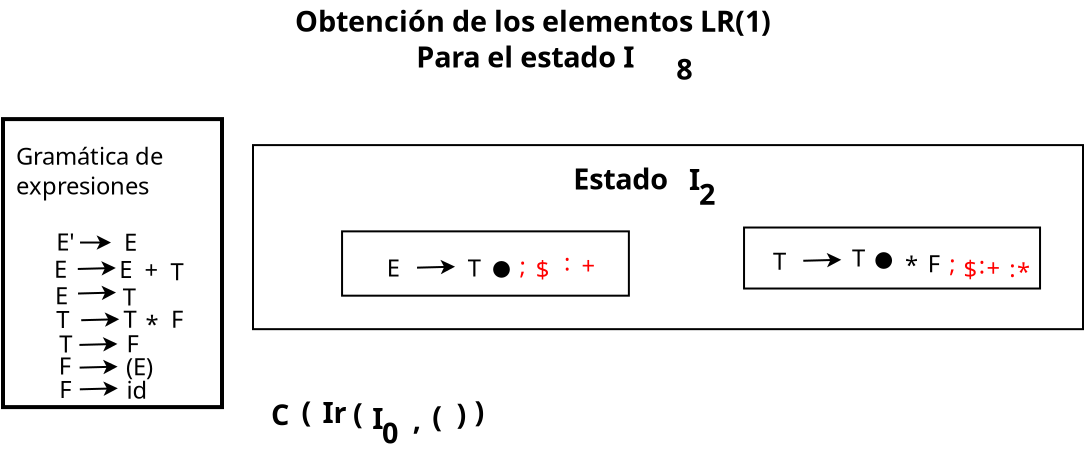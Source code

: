 <?xml version="1.0" encoding="UTF-8"?>
<dia:diagram xmlns:dia="http://www.lysator.liu.se/~alla/dia/">
  <dia:layer name="Fondo" visible="true" connectable="true" active="true">
    <dia:group>
      <dia:attribute name="meta">
        <dia:composite type="dict"/>
      </dia:attribute>
      <dia:attribute name="matrix"/>
      <dia:object type="Standard - Box" version="0" id="O0">
        <dia:attribute name="obj_pos">
          <dia:point val="5.41,11.485"/>
        </dia:attribute>
        <dia:attribute name="obj_bb">
          <dia:rectangle val="5.31,11.385;16.46,25.985"/>
        </dia:attribute>
        <dia:attribute name="elem_corner">
          <dia:point val="5.41,11.485"/>
        </dia:attribute>
        <dia:attribute name="elem_width">
          <dia:real val="10.95"/>
        </dia:attribute>
        <dia:attribute name="elem_height">
          <dia:real val="14.4"/>
        </dia:attribute>
        <dia:attribute name="border_width">
          <dia:real val="0.2"/>
        </dia:attribute>
        <dia:attribute name="show_background">
          <dia:boolean val="true"/>
        </dia:attribute>
      </dia:object>
      <dia:object type="Standard - Text" version="1" id="O1">
        <dia:attribute name="obj_pos">
          <dia:point val="7.96,19.416"/>
        </dia:attribute>
        <dia:attribute name="obj_bb">
          <dia:rectangle val="7.96,18.314;8.71,19.696"/>
        </dia:attribute>
        <dia:attribute name="text">
          <dia:composite type="text">
            <dia:attribute name="string">
              <dia:string>#E#</dia:string>
            </dia:attribute>
            <dia:attribute name="font">
              <dia:font family="sans" style="0" name="Helvetica"/>
            </dia:attribute>
            <dia:attribute name="height">
              <dia:real val="1.484"/>
            </dia:attribute>
            <dia:attribute name="pos">
              <dia:point val="7.96,19.416"/>
            </dia:attribute>
            <dia:attribute name="color">
              <dia:color val="#000000ff"/>
            </dia:attribute>
            <dia:attribute name="alignment">
              <dia:enum val="0"/>
            </dia:attribute>
          </dia:composite>
        </dia:attribute>
        <dia:attribute name="valign">
          <dia:enum val="3"/>
        </dia:attribute>
      </dia:object>
      <dia:object type="Standard - Text" version="1" id="O2">
        <dia:attribute name="obj_pos">
          <dia:point val="11.225,19.428"/>
        </dia:attribute>
        <dia:attribute name="obj_bb">
          <dia:rectangle val="11.225,18.326;11.975,19.709"/>
        </dia:attribute>
        <dia:attribute name="text">
          <dia:composite type="text">
            <dia:attribute name="string">
              <dia:string>#E#</dia:string>
            </dia:attribute>
            <dia:attribute name="font">
              <dia:font family="sans" style="0" name="Helvetica"/>
            </dia:attribute>
            <dia:attribute name="height">
              <dia:real val="1.484"/>
            </dia:attribute>
            <dia:attribute name="pos">
              <dia:point val="11.225,19.428"/>
            </dia:attribute>
            <dia:attribute name="color">
              <dia:color val="#000000ff"/>
            </dia:attribute>
            <dia:attribute name="alignment">
              <dia:enum val="0"/>
            </dia:attribute>
          </dia:composite>
        </dia:attribute>
        <dia:attribute name="valign">
          <dia:enum val="3"/>
        </dia:attribute>
      </dia:object>
      <dia:object type="Standard - Text" version="1" id="O3">
        <dia:attribute name="obj_pos">
          <dia:point val="13.78,19.536"/>
        </dia:attribute>
        <dia:attribute name="obj_bb">
          <dia:rectangle val="13.78,18.433;14.509,19.816"/>
        </dia:attribute>
        <dia:attribute name="text">
          <dia:composite type="text">
            <dia:attribute name="string">
              <dia:string>#T#</dia:string>
            </dia:attribute>
            <dia:attribute name="font">
              <dia:font family="sans" style="0" name="Helvetica"/>
            </dia:attribute>
            <dia:attribute name="height">
              <dia:real val="1.484"/>
            </dia:attribute>
            <dia:attribute name="pos">
              <dia:point val="13.78,19.536"/>
            </dia:attribute>
            <dia:attribute name="color">
              <dia:color val="#000000ff"/>
            </dia:attribute>
            <dia:attribute name="alignment">
              <dia:enum val="0"/>
            </dia:attribute>
          </dia:composite>
        </dia:attribute>
        <dia:attribute name="valign">
          <dia:enum val="3"/>
        </dia:attribute>
      </dia:object>
      <dia:object type="Standard - Text" version="1" id="O4">
        <dia:attribute name="obj_pos">
          <dia:point val="12.49,19.471"/>
        </dia:attribute>
        <dia:attribute name="obj_bb">
          <dia:rectangle val="12.49,18.369;13.485,19.751"/>
        </dia:attribute>
        <dia:attribute name="text">
          <dia:composite type="text">
            <dia:attribute name="string">
              <dia:string>#+#</dia:string>
            </dia:attribute>
            <dia:attribute name="font">
              <dia:font family="sans" style="0" name="Helvetica"/>
            </dia:attribute>
            <dia:attribute name="height">
              <dia:real val="1.484"/>
            </dia:attribute>
            <dia:attribute name="pos">
              <dia:point val="12.49,19.471"/>
            </dia:attribute>
            <dia:attribute name="color">
              <dia:color val="#000000ff"/>
            </dia:attribute>
            <dia:attribute name="alignment">
              <dia:enum val="0"/>
            </dia:attribute>
          </dia:composite>
        </dia:attribute>
        <dia:attribute name="valign">
          <dia:enum val="3"/>
        </dia:attribute>
      </dia:object>
      <dia:object type="Standard - Text" version="1" id="O5">
        <dia:attribute name="obj_pos">
          <dia:point val="11.4,20.806"/>
        </dia:attribute>
        <dia:attribute name="obj_bb">
          <dia:rectangle val="11.4,19.703;12.129,21.086"/>
        </dia:attribute>
        <dia:attribute name="text">
          <dia:composite type="text">
            <dia:attribute name="string">
              <dia:string>#T#</dia:string>
            </dia:attribute>
            <dia:attribute name="font">
              <dia:font family="sans" style="0" name="Helvetica"/>
            </dia:attribute>
            <dia:attribute name="height">
              <dia:real val="1.484"/>
            </dia:attribute>
            <dia:attribute name="pos">
              <dia:point val="11.4,20.806"/>
            </dia:attribute>
            <dia:attribute name="color">
              <dia:color val="#000000ff"/>
            </dia:attribute>
            <dia:attribute name="alignment">
              <dia:enum val="0"/>
            </dia:attribute>
          </dia:composite>
        </dia:attribute>
        <dia:attribute name="valign">
          <dia:enum val="3"/>
        </dia:attribute>
      </dia:object>
      <dia:object type="Standard - Text" version="1" id="O6">
        <dia:attribute name="obj_pos">
          <dia:point val="8.07,21.926"/>
        </dia:attribute>
        <dia:attribute name="obj_bb">
          <dia:rectangle val="8.07,20.823;8.799,22.206"/>
        </dia:attribute>
        <dia:attribute name="text">
          <dia:composite type="text">
            <dia:attribute name="string">
              <dia:string>#T#</dia:string>
            </dia:attribute>
            <dia:attribute name="font">
              <dia:font family="sans" style="0" name="Helvetica"/>
            </dia:attribute>
            <dia:attribute name="height">
              <dia:real val="1.484"/>
            </dia:attribute>
            <dia:attribute name="pos">
              <dia:point val="8.07,21.926"/>
            </dia:attribute>
            <dia:attribute name="color">
              <dia:color val="#000000ff"/>
            </dia:attribute>
            <dia:attribute name="alignment">
              <dia:enum val="0"/>
            </dia:attribute>
          </dia:composite>
        </dia:attribute>
        <dia:attribute name="valign">
          <dia:enum val="3"/>
        </dia:attribute>
      </dia:object>
      <dia:object type="Standard - Text" version="1" id="O7">
        <dia:attribute name="obj_pos">
          <dia:point val="11.43,21.911"/>
        </dia:attribute>
        <dia:attribute name="obj_bb">
          <dia:rectangle val="11.43,20.808;12.159,22.191"/>
        </dia:attribute>
        <dia:attribute name="text">
          <dia:composite type="text">
            <dia:attribute name="string">
              <dia:string>#T#</dia:string>
            </dia:attribute>
            <dia:attribute name="font">
              <dia:font family="sans" style="0" name="Helvetica"/>
            </dia:attribute>
            <dia:attribute name="height">
              <dia:real val="1.484"/>
            </dia:attribute>
            <dia:attribute name="pos">
              <dia:point val="11.43,21.911"/>
            </dia:attribute>
            <dia:attribute name="color">
              <dia:color val="#000000ff"/>
            </dia:attribute>
            <dia:attribute name="alignment">
              <dia:enum val="0"/>
            </dia:attribute>
          </dia:composite>
        </dia:attribute>
        <dia:attribute name="valign">
          <dia:enum val="3"/>
        </dia:attribute>
      </dia:object>
      <dia:object type="Standard - Text" version="1" id="O8">
        <dia:attribute name="obj_pos">
          <dia:point val="13.81,21.916"/>
        </dia:attribute>
        <dia:attribute name="obj_bb">
          <dia:rectangle val="13.81,20.814;14.492,22.196"/>
        </dia:attribute>
        <dia:attribute name="text">
          <dia:composite type="text">
            <dia:attribute name="string">
              <dia:string>#F#</dia:string>
            </dia:attribute>
            <dia:attribute name="font">
              <dia:font family="sans" style="0" name="Helvetica"/>
            </dia:attribute>
            <dia:attribute name="height">
              <dia:real val="1.484"/>
            </dia:attribute>
            <dia:attribute name="pos">
              <dia:point val="13.81,21.916"/>
            </dia:attribute>
            <dia:attribute name="color">
              <dia:color val="#000000ff"/>
            </dia:attribute>
            <dia:attribute name="alignment">
              <dia:enum val="0"/>
            </dia:attribute>
          </dia:composite>
        </dia:attribute>
        <dia:attribute name="valign">
          <dia:enum val="3"/>
        </dia:attribute>
      </dia:object>
      <dia:object type="Standard - Text" version="1" id="O9">
        <dia:attribute name="obj_pos">
          <dia:point val="8.22,23.151"/>
        </dia:attribute>
        <dia:attribute name="obj_bb">
          <dia:rectangle val="8.22,22.049;8.949,23.431"/>
        </dia:attribute>
        <dia:attribute name="text">
          <dia:composite type="text">
            <dia:attribute name="string">
              <dia:string>#T#</dia:string>
            </dia:attribute>
            <dia:attribute name="font">
              <dia:font family="sans" style="0" name="Helvetica"/>
            </dia:attribute>
            <dia:attribute name="height">
              <dia:real val="1.484"/>
            </dia:attribute>
            <dia:attribute name="pos">
              <dia:point val="8.22,23.151"/>
            </dia:attribute>
            <dia:attribute name="color">
              <dia:color val="#000000ff"/>
            </dia:attribute>
            <dia:attribute name="alignment">
              <dia:enum val="0"/>
            </dia:attribute>
          </dia:composite>
        </dia:attribute>
        <dia:attribute name="valign">
          <dia:enum val="3"/>
        </dia:attribute>
      </dia:object>
      <dia:object type="Standard - Text" version="1" id="O10">
        <dia:attribute name="obj_pos">
          <dia:point val="11.58,23.136"/>
        </dia:attribute>
        <dia:attribute name="obj_bb">
          <dia:rectangle val="11.58,22.034;12.262,23.416"/>
        </dia:attribute>
        <dia:attribute name="text">
          <dia:composite type="text">
            <dia:attribute name="string">
              <dia:string>#F#</dia:string>
            </dia:attribute>
            <dia:attribute name="font">
              <dia:font family="sans" style="0" name="Helvetica"/>
            </dia:attribute>
            <dia:attribute name="height">
              <dia:real val="1.484"/>
            </dia:attribute>
            <dia:attribute name="pos">
              <dia:point val="11.58,23.136"/>
            </dia:attribute>
            <dia:attribute name="color">
              <dia:color val="#000000ff"/>
            </dia:attribute>
            <dia:attribute name="alignment">
              <dia:enum val="0"/>
            </dia:attribute>
          </dia:composite>
        </dia:attribute>
        <dia:attribute name="valign">
          <dia:enum val="3"/>
        </dia:attribute>
      </dia:object>
      <dia:object type="Standard - Text" version="1" id="O11">
        <dia:attribute name="obj_pos">
          <dia:point val="12.54,22.171"/>
        </dia:attribute>
        <dia:attribute name="obj_bb">
          <dia:rectangle val="12.54,21.069;13.135,22.451"/>
        </dia:attribute>
        <dia:attribute name="text">
          <dia:composite type="text">
            <dia:attribute name="string">
              <dia:string>#*#</dia:string>
            </dia:attribute>
            <dia:attribute name="font">
              <dia:font family="sans" style="0" name="Helvetica"/>
            </dia:attribute>
            <dia:attribute name="height">
              <dia:real val="1.484"/>
            </dia:attribute>
            <dia:attribute name="pos">
              <dia:point val="12.54,22.171"/>
            </dia:attribute>
            <dia:attribute name="color">
              <dia:color val="#000000ff"/>
            </dia:attribute>
            <dia:attribute name="alignment">
              <dia:enum val="0"/>
            </dia:attribute>
          </dia:composite>
        </dia:attribute>
        <dia:attribute name="valign">
          <dia:enum val="3"/>
        </dia:attribute>
      </dia:object>
      <dia:object type="Standard - Text" version="1" id="O12">
        <dia:attribute name="obj_pos">
          <dia:point val="8.2,24.256"/>
        </dia:attribute>
        <dia:attribute name="obj_bb">
          <dia:rectangle val="8.2,23.154;8.883,24.536"/>
        </dia:attribute>
        <dia:attribute name="text">
          <dia:composite type="text">
            <dia:attribute name="string">
              <dia:string>#F#</dia:string>
            </dia:attribute>
            <dia:attribute name="font">
              <dia:font family="sans" style="0" name="Helvetica"/>
            </dia:attribute>
            <dia:attribute name="height">
              <dia:real val="1.484"/>
            </dia:attribute>
            <dia:attribute name="pos">
              <dia:point val="8.2,24.256"/>
            </dia:attribute>
            <dia:attribute name="color">
              <dia:color val="#000000ff"/>
            </dia:attribute>
            <dia:attribute name="alignment">
              <dia:enum val="0"/>
            </dia:attribute>
          </dia:composite>
        </dia:attribute>
        <dia:attribute name="valign">
          <dia:enum val="3"/>
        </dia:attribute>
      </dia:object>
      <dia:object type="Standard - Text" version="1" id="O13">
        <dia:attribute name="obj_pos">
          <dia:point val="11.56,24.291"/>
        </dia:attribute>
        <dia:attribute name="obj_bb">
          <dia:rectangle val="11.56,23.189;13.235,24.571"/>
        </dia:attribute>
        <dia:attribute name="text">
          <dia:composite type="text">
            <dia:attribute name="string">
              <dia:string>#(E)#</dia:string>
            </dia:attribute>
            <dia:attribute name="font">
              <dia:font family="sans" style="0" name="Helvetica"/>
            </dia:attribute>
            <dia:attribute name="height">
              <dia:real val="1.484"/>
            </dia:attribute>
            <dia:attribute name="pos">
              <dia:point val="11.56,24.291"/>
            </dia:attribute>
            <dia:attribute name="color">
              <dia:color val="#000000ff"/>
            </dia:attribute>
            <dia:attribute name="alignment">
              <dia:enum val="0"/>
            </dia:attribute>
          </dia:composite>
        </dia:attribute>
        <dia:attribute name="valign">
          <dia:enum val="3"/>
        </dia:attribute>
      </dia:object>
      <dia:object type="Standard - Text" version="1" id="O14">
        <dia:attribute name="obj_pos">
          <dia:point val="8.22,25.426"/>
        </dia:attribute>
        <dia:attribute name="obj_bb">
          <dia:rectangle val="8.22,24.323;8.902,25.706"/>
        </dia:attribute>
        <dia:attribute name="text">
          <dia:composite type="text">
            <dia:attribute name="string">
              <dia:string>#F#</dia:string>
            </dia:attribute>
            <dia:attribute name="font">
              <dia:font family="sans" style="0" name="Helvetica"/>
            </dia:attribute>
            <dia:attribute name="height">
              <dia:real val="1.484"/>
            </dia:attribute>
            <dia:attribute name="pos">
              <dia:point val="8.22,25.426"/>
            </dia:attribute>
            <dia:attribute name="color">
              <dia:color val="#000000ff"/>
            </dia:attribute>
            <dia:attribute name="alignment">
              <dia:enum val="0"/>
            </dia:attribute>
          </dia:composite>
        </dia:attribute>
        <dia:attribute name="valign">
          <dia:enum val="3"/>
        </dia:attribute>
      </dia:object>
      <dia:object type="Standard - Text" version="1" id="O15">
        <dia:attribute name="obj_pos">
          <dia:point val="11.58,25.461"/>
        </dia:attribute>
        <dia:attribute name="obj_bb">
          <dia:rectangle val="11.58,24.358;12.665,25.741"/>
        </dia:attribute>
        <dia:attribute name="text">
          <dia:composite type="text">
            <dia:attribute name="string">
              <dia:string>#id#</dia:string>
            </dia:attribute>
            <dia:attribute name="font">
              <dia:font family="sans" style="0" name="Helvetica"/>
            </dia:attribute>
            <dia:attribute name="height">
              <dia:real val="1.484"/>
            </dia:attribute>
            <dia:attribute name="pos">
              <dia:point val="11.58,25.461"/>
            </dia:attribute>
            <dia:attribute name="color">
              <dia:color val="#000000ff"/>
            </dia:attribute>
            <dia:attribute name="alignment">
              <dia:enum val="0"/>
            </dia:attribute>
          </dia:composite>
        </dia:attribute>
        <dia:attribute name="valign">
          <dia:enum val="3"/>
        </dia:attribute>
      </dia:object>
      <dia:object type="Standard - Line" version="0" id="O16">
        <dia:attribute name="obj_pos">
          <dia:point val="9.15,18.979"/>
        </dia:attribute>
        <dia:attribute name="obj_bb">
          <dia:rectangle val="9.099,18.586;11.101,19.309"/>
        </dia:attribute>
        <dia:attribute name="conn_endpoints">
          <dia:point val="9.15,18.979"/>
          <dia:point val="11.05,18.928"/>
        </dia:attribute>
        <dia:attribute name="numcp">
          <dia:int val="1"/>
        </dia:attribute>
        <dia:attribute name="end_arrow">
          <dia:enum val="22"/>
        </dia:attribute>
        <dia:attribute name="end_arrow_length">
          <dia:real val="0.5"/>
        </dia:attribute>
        <dia:attribute name="end_arrow_width">
          <dia:real val="0.5"/>
        </dia:attribute>
      </dia:object>
      <dia:object type="Standard - Line" version="0" id="O17">
        <dia:attribute name="obj_pos">
          <dia:point val="9.321,21.541"/>
        </dia:attribute>
        <dia:attribute name="obj_bb">
          <dia:rectangle val="9.27,21.148;11.273,21.872"/>
        </dia:attribute>
        <dia:attribute name="conn_endpoints">
          <dia:point val="9.321,21.541"/>
          <dia:point val="11.221,21.491"/>
        </dia:attribute>
        <dia:attribute name="numcp">
          <dia:int val="1"/>
        </dia:attribute>
        <dia:attribute name="end_arrow">
          <dia:enum val="22"/>
        </dia:attribute>
        <dia:attribute name="end_arrow_length">
          <dia:real val="0.5"/>
        </dia:attribute>
        <dia:attribute name="end_arrow_width">
          <dia:real val="0.5"/>
        </dia:attribute>
      </dia:object>
      <dia:object type="Standard - Line" version="0" id="O18">
        <dia:attribute name="obj_pos">
          <dia:point val="9.231,22.776"/>
        </dia:attribute>
        <dia:attribute name="obj_bb">
          <dia:rectangle val="9.18,22.384;11.183,23.107"/>
        </dia:attribute>
        <dia:attribute name="conn_endpoints">
          <dia:point val="9.231,22.776"/>
          <dia:point val="11.131,22.726"/>
        </dia:attribute>
        <dia:attribute name="numcp">
          <dia:int val="1"/>
        </dia:attribute>
        <dia:attribute name="end_arrow">
          <dia:enum val="22"/>
        </dia:attribute>
        <dia:attribute name="end_arrow_length">
          <dia:real val="0.5"/>
        </dia:attribute>
        <dia:attribute name="end_arrow_width">
          <dia:real val="0.5"/>
        </dia:attribute>
      </dia:object>
      <dia:object type="Standard - Line" version="0" id="O19">
        <dia:attribute name="obj_pos">
          <dia:point val="9.241,23.911"/>
        </dia:attribute>
        <dia:attribute name="obj_bb">
          <dia:rectangle val="9.19,23.518;11.193,24.242"/>
        </dia:attribute>
        <dia:attribute name="conn_endpoints">
          <dia:point val="9.241,23.911"/>
          <dia:point val="11.141,23.861"/>
        </dia:attribute>
        <dia:attribute name="numcp">
          <dia:int val="1"/>
        </dia:attribute>
        <dia:attribute name="end_arrow">
          <dia:enum val="22"/>
        </dia:attribute>
        <dia:attribute name="end_arrow_length">
          <dia:real val="0.5"/>
        </dia:attribute>
        <dia:attribute name="end_arrow_width">
          <dia:real val="0.5"/>
        </dia:attribute>
      </dia:object>
      <dia:object type="Standard - Line" version="0" id="O20">
        <dia:attribute name="obj_pos">
          <dia:point val="9.251,24.996"/>
        </dia:attribute>
        <dia:attribute name="obj_bb">
          <dia:rectangle val="9.2,24.604;11.203,25.327"/>
        </dia:attribute>
        <dia:attribute name="conn_endpoints">
          <dia:point val="9.251,24.996"/>
          <dia:point val="11.151,24.946"/>
        </dia:attribute>
        <dia:attribute name="numcp">
          <dia:int val="1"/>
        </dia:attribute>
        <dia:attribute name="end_arrow">
          <dia:enum val="22"/>
        </dia:attribute>
        <dia:attribute name="end_arrow_length">
          <dia:real val="0.5"/>
        </dia:attribute>
        <dia:attribute name="end_arrow_width">
          <dia:real val="0.5"/>
        </dia:attribute>
      </dia:object>
      <dia:object type="Standard - Text" version="1" id="O21">
        <dia:attribute name="obj_pos">
          <dia:point val="8.07,18.051"/>
        </dia:attribute>
        <dia:attribute name="obj_bb">
          <dia:rectangle val="8.07,16.948;9.148,18.331"/>
        </dia:attribute>
        <dia:attribute name="text">
          <dia:composite type="text">
            <dia:attribute name="string">
              <dia:string>#E'#</dia:string>
            </dia:attribute>
            <dia:attribute name="font">
              <dia:font family="sans" style="0" name="Helvetica"/>
            </dia:attribute>
            <dia:attribute name="height">
              <dia:real val="1.484"/>
            </dia:attribute>
            <dia:attribute name="pos">
              <dia:point val="8.07,18.051"/>
            </dia:attribute>
            <dia:attribute name="color">
              <dia:color val="#000000ff"/>
            </dia:attribute>
            <dia:attribute name="alignment">
              <dia:enum val="0"/>
            </dia:attribute>
          </dia:composite>
        </dia:attribute>
        <dia:attribute name="valign">
          <dia:enum val="3"/>
        </dia:attribute>
      </dia:object>
      <dia:object type="Standard - Line" version="0" id="O22">
        <dia:attribute name="obj_pos">
          <dia:point val="9.261,17.656"/>
        </dia:attribute>
        <dia:attribute name="obj_bb">
          <dia:rectangle val="9.211,17.295;10.86,18.019"/>
        </dia:attribute>
        <dia:attribute name="conn_endpoints">
          <dia:point val="9.261,17.656"/>
          <dia:point val="10.81,17.657"/>
        </dia:attribute>
        <dia:attribute name="numcp">
          <dia:int val="1"/>
        </dia:attribute>
        <dia:attribute name="end_arrow">
          <dia:enum val="22"/>
        </dia:attribute>
        <dia:attribute name="end_arrow_length">
          <dia:real val="0.5"/>
        </dia:attribute>
        <dia:attribute name="end_arrow_width">
          <dia:real val="0.5"/>
        </dia:attribute>
      </dia:object>
      <dia:object type="Standard - Text" version="1" id="O23">
        <dia:attribute name="obj_pos">
          <dia:point val="11.46,18.066"/>
        </dia:attribute>
        <dia:attribute name="obj_bb">
          <dia:rectangle val="11.46,16.963;12.21,18.346"/>
        </dia:attribute>
        <dia:attribute name="text">
          <dia:composite type="text">
            <dia:attribute name="string">
              <dia:string>#E#</dia:string>
            </dia:attribute>
            <dia:attribute name="font">
              <dia:font family="sans" style="0" name="Helvetica"/>
            </dia:attribute>
            <dia:attribute name="height">
              <dia:real val="1.484"/>
            </dia:attribute>
            <dia:attribute name="pos">
              <dia:point val="11.46,18.066"/>
            </dia:attribute>
            <dia:attribute name="color">
              <dia:color val="#000000ff"/>
            </dia:attribute>
            <dia:attribute name="alignment">
              <dia:enum val="0"/>
            </dia:attribute>
          </dia:composite>
        </dia:attribute>
        <dia:attribute name="valign">
          <dia:enum val="3"/>
        </dia:attribute>
      </dia:object>
      <dia:object type="Standard - Text" version="1" id="O24">
        <dia:attribute name="obj_pos">
          <dia:point val="6.06,13.766"/>
        </dia:attribute>
        <dia:attribute name="obj_bb">
          <dia:rectangle val="6.06,12.664;14.117,15.53"/>
        </dia:attribute>
        <dia:attribute name="text">
          <dia:composite type="text">
            <dia:attribute name="string">
              <dia:string>#Gramática de
expresiones#</dia:string>
            </dia:attribute>
            <dia:attribute name="font">
              <dia:font family="sans" style="0" name="Helvetica"/>
            </dia:attribute>
            <dia:attribute name="height">
              <dia:real val="1.484"/>
            </dia:attribute>
            <dia:attribute name="pos">
              <dia:point val="6.06,13.766"/>
            </dia:attribute>
            <dia:attribute name="color">
              <dia:color val="#000000ff"/>
            </dia:attribute>
            <dia:attribute name="alignment">
              <dia:enum val="0"/>
            </dia:attribute>
          </dia:composite>
        </dia:attribute>
        <dia:attribute name="valign">
          <dia:enum val="3"/>
        </dia:attribute>
      </dia:object>
      <dia:object type="Standard - Text" version="1" id="O25">
        <dia:attribute name="obj_pos">
          <dia:point val="8.01,20.741"/>
        </dia:attribute>
        <dia:attribute name="obj_bb">
          <dia:rectangle val="8.01,19.639;8.76,21.021"/>
        </dia:attribute>
        <dia:attribute name="text">
          <dia:composite type="text">
            <dia:attribute name="string">
              <dia:string>#E#</dia:string>
            </dia:attribute>
            <dia:attribute name="font">
              <dia:font family="sans" style="0" name="Helvetica"/>
            </dia:attribute>
            <dia:attribute name="height">
              <dia:real val="1.484"/>
            </dia:attribute>
            <dia:attribute name="pos">
              <dia:point val="8.01,20.741"/>
            </dia:attribute>
            <dia:attribute name="color">
              <dia:color val="#000000ff"/>
            </dia:attribute>
            <dia:attribute name="alignment">
              <dia:enum val="0"/>
            </dia:attribute>
          </dia:composite>
        </dia:attribute>
        <dia:attribute name="valign">
          <dia:enum val="3"/>
        </dia:attribute>
      </dia:object>
      <dia:object type="Standard - Line" version="0" id="O26">
        <dia:attribute name="obj_pos">
          <dia:point val="9.161,20.206"/>
        </dia:attribute>
        <dia:attribute name="obj_bb">
          <dia:rectangle val="9.11,19.814;11.113,20.537"/>
        </dia:attribute>
        <dia:attribute name="conn_endpoints">
          <dia:point val="9.161,20.206"/>
          <dia:point val="11.061,20.156"/>
        </dia:attribute>
        <dia:attribute name="numcp">
          <dia:int val="1"/>
        </dia:attribute>
        <dia:attribute name="end_arrow">
          <dia:enum val="22"/>
        </dia:attribute>
        <dia:attribute name="end_arrow_length">
          <dia:real val="0.5"/>
        </dia:attribute>
        <dia:attribute name="end_arrow_width">
          <dia:real val="0.5"/>
        </dia:attribute>
      </dia:object>
    </dia:group>
    <dia:group>
      <dia:attribute name="meta">
        <dia:composite type="dict"/>
      </dia:attribute>
      <dia:attribute name="matrix"/>
      <dia:object type="Flowchart - Box" version="0" id="O27">
        <dia:attribute name="obj_pos">
          <dia:point val="17.91,12.785"/>
        </dia:attribute>
        <dia:attribute name="obj_bb">
          <dia:rectangle val="17.86,12.735;59.46,22.038"/>
        </dia:attribute>
        <dia:attribute name="elem_corner">
          <dia:point val="17.91,12.785"/>
        </dia:attribute>
        <dia:attribute name="elem_width">
          <dia:real val="41.5"/>
        </dia:attribute>
        <dia:attribute name="elem_height">
          <dia:real val="9.203"/>
        </dia:attribute>
        <dia:attribute name="show_background">
          <dia:boolean val="true"/>
        </dia:attribute>
        <dia:attribute name="padding">
          <dia:real val="0.5"/>
        </dia:attribute>
        <dia:attribute name="text">
          <dia:composite type="text">
            <dia:attribute name="string">
              <dia:string>##</dia:string>
            </dia:attribute>
            <dia:attribute name="font">
              <dia:font family="sans" style="0" name="Helvetica"/>
            </dia:attribute>
            <dia:attribute name="height">
              <dia:real val="0.8"/>
            </dia:attribute>
            <dia:attribute name="pos">
              <dia:point val="38.66,17.58"/>
            </dia:attribute>
            <dia:attribute name="color">
              <dia:color val="#000000ff"/>
            </dia:attribute>
            <dia:attribute name="alignment">
              <dia:enum val="1"/>
            </dia:attribute>
          </dia:composite>
        </dia:attribute>
      </dia:object>
      <dia:object type="Standard - Text" version="1" id="O28">
        <dia:attribute name="obj_pos">
          <dia:point val="39.706,15.03"/>
        </dia:attribute>
        <dia:attribute name="obj_bb">
          <dia:rectangle val="39.706,13.695;40.24,15.37"/>
        </dia:attribute>
        <dia:attribute name="text">
          <dia:composite type="text">
            <dia:attribute name="string">
              <dia:string>#I#</dia:string>
            </dia:attribute>
            <dia:attribute name="font">
              <dia:font family="sans" style="80" name="Helvetica-Bold"/>
            </dia:attribute>
            <dia:attribute name="height">
              <dia:real val="1.798"/>
            </dia:attribute>
            <dia:attribute name="pos">
              <dia:point val="39.706,15.03"/>
            </dia:attribute>
            <dia:attribute name="color">
              <dia:color val="#000000ff"/>
            </dia:attribute>
            <dia:attribute name="alignment">
              <dia:enum val="0"/>
            </dia:attribute>
          </dia:composite>
        </dia:attribute>
        <dia:attribute name="valign">
          <dia:enum val="3"/>
        </dia:attribute>
      </dia:object>
      <dia:object type="Standard - Text" version="1" id="O29">
        <dia:attribute name="obj_pos">
          <dia:point val="40.215,15.765"/>
        </dia:attribute>
        <dia:attribute name="obj_bb">
          <dia:rectangle val="40.215,14.43;41.215,16.105"/>
        </dia:attribute>
        <dia:attribute name="text">
          <dia:composite type="text">
            <dia:attribute name="string">
              <dia:string>#2#</dia:string>
            </dia:attribute>
            <dia:attribute name="font">
              <dia:font family="sans" style="80" name="Helvetica-Bold"/>
            </dia:attribute>
            <dia:attribute name="height">
              <dia:real val="1.798"/>
            </dia:attribute>
            <dia:attribute name="pos">
              <dia:point val="40.215,15.765"/>
            </dia:attribute>
            <dia:attribute name="color">
              <dia:color val="#000000ff"/>
            </dia:attribute>
            <dia:attribute name="alignment">
              <dia:enum val="0"/>
            </dia:attribute>
          </dia:composite>
        </dia:attribute>
        <dia:attribute name="valign">
          <dia:enum val="3"/>
        </dia:attribute>
      </dia:object>
      <dia:object type="Standard - Text" version="1" id="O30">
        <dia:attribute name="obj_pos">
          <dia:point val="33.925,15.001"/>
        </dia:attribute>
        <dia:attribute name="obj_bb">
          <dia:rectangle val="33.925,13.665;39.441,15.34"/>
        </dia:attribute>
        <dia:attribute name="text">
          <dia:composite type="text">
            <dia:attribute name="string">
              <dia:string>#Estado#</dia:string>
            </dia:attribute>
            <dia:attribute name="font">
              <dia:font family="sans" style="80" name="Helvetica-Bold"/>
            </dia:attribute>
            <dia:attribute name="height">
              <dia:real val="1.798"/>
            </dia:attribute>
            <dia:attribute name="pos">
              <dia:point val="33.925,15.001"/>
            </dia:attribute>
            <dia:attribute name="color">
              <dia:color val="#000000ff"/>
            </dia:attribute>
            <dia:attribute name="alignment">
              <dia:enum val="0"/>
            </dia:attribute>
          </dia:composite>
        </dia:attribute>
        <dia:attribute name="valign">
          <dia:enum val="3"/>
        </dia:attribute>
      </dia:object>
      <dia:group>
        <dia:attribute name="meta">
          <dia:composite type="dict"/>
        </dia:attribute>
        <dia:attribute name="matrix"/>
        <dia:object type="Flowchart - Box" version="0" id="O31">
          <dia:attribute name="obj_pos">
            <dia:point val="22.363,17.098"/>
          </dia:attribute>
          <dia:attribute name="obj_bb">
            <dia:rectangle val="22.313,17.048;36.754,20.364"/>
          </dia:attribute>
          <dia:attribute name="elem_corner">
            <dia:point val="22.363,17.098"/>
          </dia:attribute>
          <dia:attribute name="elem_width">
            <dia:real val="14.341"/>
          </dia:attribute>
          <dia:attribute name="elem_height">
            <dia:real val="3.216"/>
          </dia:attribute>
          <dia:attribute name="show_background">
            <dia:boolean val="true"/>
          </dia:attribute>
          <dia:attribute name="padding">
            <dia:real val="0.5"/>
          </dia:attribute>
          <dia:attribute name="text">
            <dia:composite type="text">
              <dia:attribute name="string">
                <dia:string>##</dia:string>
              </dia:attribute>
              <dia:attribute name="font">
                <dia:font family="sans" style="0" name="Helvetica"/>
              </dia:attribute>
              <dia:attribute name="height">
                <dia:real val="0.8"/>
              </dia:attribute>
              <dia:attribute name="pos">
                <dia:point val="29.534,18.9"/>
              </dia:attribute>
              <dia:attribute name="color">
                <dia:color val="#000000ff"/>
              </dia:attribute>
              <dia:attribute name="alignment">
                <dia:enum val="1"/>
              </dia:attribute>
            </dia:composite>
          </dia:attribute>
        </dia:object>
        <dia:object type="Standard - Line" version="0" id="O32">
          <dia:attribute name="obj_pos">
            <dia:point val="26.112,18.913"/>
          </dia:attribute>
          <dia:attribute name="obj_bb">
            <dia:rectangle val="26.061,18.52;28.064,19.243"/>
          </dia:attribute>
          <dia:attribute name="conn_endpoints">
            <dia:point val="26.112,18.913"/>
            <dia:point val="28.012,18.863"/>
          </dia:attribute>
          <dia:attribute name="numcp">
            <dia:int val="1"/>
          </dia:attribute>
          <dia:attribute name="end_arrow">
            <dia:enum val="22"/>
          </dia:attribute>
          <dia:attribute name="end_arrow_length">
            <dia:real val="0.5"/>
          </dia:attribute>
          <dia:attribute name="end_arrow_width">
            <dia:real val="0.5"/>
          </dia:attribute>
        </dia:object>
        <dia:object type="Standard - Text" version="1" id="O33">
          <dia:attribute name="obj_pos">
            <dia:point val="24.594,19.356"/>
          </dia:attribute>
          <dia:attribute name="obj_bb">
            <dia:rectangle val="24.594,18.253;25.344,19.636"/>
          </dia:attribute>
          <dia:attribute name="text">
            <dia:composite type="text">
              <dia:attribute name="string">
                <dia:string>#E#</dia:string>
              </dia:attribute>
              <dia:attribute name="font">
                <dia:font family="sans" style="0" name="Helvetica"/>
              </dia:attribute>
              <dia:attribute name="height">
                <dia:real val="1.484"/>
              </dia:attribute>
              <dia:attribute name="pos">
                <dia:point val="24.594,19.356"/>
              </dia:attribute>
              <dia:attribute name="color">
                <dia:color val="#000000ff"/>
              </dia:attribute>
              <dia:attribute name="alignment">
                <dia:enum val="0"/>
              </dia:attribute>
            </dia:composite>
          </dia:attribute>
          <dia:attribute name="valign">
            <dia:enum val="3"/>
          </dia:attribute>
        </dia:object>
        <dia:object type="Standard - Text" version="1" id="O34">
          <dia:attribute name="obj_pos">
            <dia:point val="28.651,19.35"/>
          </dia:attribute>
          <dia:attribute name="obj_bb">
            <dia:rectangle val="28.651,18.248;29.38,19.63"/>
          </dia:attribute>
          <dia:attribute name="text">
            <dia:composite type="text">
              <dia:attribute name="string">
                <dia:string>#T#</dia:string>
              </dia:attribute>
              <dia:attribute name="font">
                <dia:font family="sans" style="0" name="Helvetica"/>
              </dia:attribute>
              <dia:attribute name="height">
                <dia:real val="1.484"/>
              </dia:attribute>
              <dia:attribute name="pos">
                <dia:point val="28.651,19.35"/>
              </dia:attribute>
              <dia:attribute name="color">
                <dia:color val="#000000ff"/>
              </dia:attribute>
              <dia:attribute name="alignment">
                <dia:enum val="0"/>
              </dia:attribute>
            </dia:composite>
          </dia:attribute>
          <dia:attribute name="valign">
            <dia:enum val="3"/>
          </dia:attribute>
        </dia:object>
        <dia:object type="Geometric - Perfect Circle" version="1" id="O35">
          <dia:attribute name="obj_pos">
            <dia:point val="29.968,18.633"/>
          </dia:attribute>
          <dia:attribute name="obj_bb">
            <dia:rectangle val="29.868,18.533;30.801,19.467"/>
          </dia:attribute>
          <dia:attribute name="meta">
            <dia:composite type="dict"/>
          </dia:attribute>
          <dia:attribute name="elem_corner">
            <dia:point val="29.968,18.633"/>
          </dia:attribute>
          <dia:attribute name="elem_width">
            <dia:real val="0.733"/>
          </dia:attribute>
          <dia:attribute name="elem_height">
            <dia:real val="0.733"/>
          </dia:attribute>
          <dia:attribute name="line_width">
            <dia:real val="0.1"/>
          </dia:attribute>
          <dia:attribute name="line_colour">
            <dia:color val="#000000ff"/>
          </dia:attribute>
          <dia:attribute name="fill_colour">
            <dia:color val="#000000ff"/>
          </dia:attribute>
          <dia:attribute name="show_background">
            <dia:boolean val="true"/>
          </dia:attribute>
          <dia:attribute name="line_style">
            <dia:enum val="0"/>
            <dia:real val="1"/>
          </dia:attribute>
          <dia:attribute name="flip_horizontal">
            <dia:boolean val="false"/>
          </dia:attribute>
          <dia:attribute name="flip_vertical">
            <dia:boolean val="false"/>
          </dia:attribute>
          <dia:attribute name="subscale">
            <dia:real val="1"/>
          </dia:attribute>
        </dia:object>
        <dia:object type="Standard - Text" version="1" id="O36">
          <dia:attribute name="obj_pos">
            <dia:point val="32.053,19.426"/>
          </dia:attribute>
          <dia:attribute name="obj_bb">
            <dia:rectangle val="32.053,18.323;32.808,19.706"/>
          </dia:attribute>
          <dia:attribute name="text">
            <dia:composite type="text">
              <dia:attribute name="string">
                <dia:string>#$#</dia:string>
              </dia:attribute>
              <dia:attribute name="font">
                <dia:font family="sans" style="0" name="Helvetica"/>
              </dia:attribute>
              <dia:attribute name="height">
                <dia:real val="1.484"/>
              </dia:attribute>
              <dia:attribute name="pos">
                <dia:point val="32.053,19.426"/>
              </dia:attribute>
              <dia:attribute name="color">
                <dia:color val="#ff0000ff"/>
              </dia:attribute>
              <dia:attribute name="alignment">
                <dia:enum val="0"/>
              </dia:attribute>
            </dia:composite>
          </dia:attribute>
          <dia:attribute name="valign">
            <dia:enum val="3"/>
          </dia:attribute>
        </dia:object>
        <dia:object type="Standard - Text" version="1" id="O37">
          <dia:attribute name="obj_pos">
            <dia:point val="31.239,19.255"/>
          </dia:attribute>
          <dia:attribute name="obj_bb">
            <dia:rectangle val="31.239,18.153;31.639,19.535"/>
          </dia:attribute>
          <dia:attribute name="text">
            <dia:composite type="text">
              <dia:attribute name="string">
                <dia:string>#;#</dia:string>
              </dia:attribute>
              <dia:attribute name="font">
                <dia:font family="sans" style="0" name="Helvetica"/>
              </dia:attribute>
              <dia:attribute name="height">
                <dia:real val="1.484"/>
              </dia:attribute>
              <dia:attribute name="pos">
                <dia:point val="31.239,19.255"/>
              </dia:attribute>
              <dia:attribute name="color">
                <dia:color val="#ff0000ff"/>
              </dia:attribute>
              <dia:attribute name="alignment">
                <dia:enum val="0"/>
              </dia:attribute>
            </dia:composite>
          </dia:attribute>
          <dia:attribute name="valign">
            <dia:enum val="3"/>
          </dia:attribute>
        </dia:object>
        <dia:object type="Standard - Text" version="1" id="O38">
          <dia:attribute name="obj_pos">
            <dia:point val="34.329,19.255"/>
          </dia:attribute>
          <dia:attribute name="obj_bb">
            <dia:rectangle val="34.329,18.153;35.324,19.535"/>
          </dia:attribute>
          <dia:attribute name="text">
            <dia:composite type="text">
              <dia:attribute name="string">
                <dia:string>#+#</dia:string>
              </dia:attribute>
              <dia:attribute name="font">
                <dia:font family="sans" style="0" name="Helvetica"/>
              </dia:attribute>
              <dia:attribute name="height">
                <dia:real val="1.484"/>
              </dia:attribute>
              <dia:attribute name="pos">
                <dia:point val="34.329,19.255"/>
              </dia:attribute>
              <dia:attribute name="color">
                <dia:color val="#ff0000ff"/>
              </dia:attribute>
              <dia:attribute name="alignment">
                <dia:enum val="0"/>
              </dia:attribute>
            </dia:composite>
          </dia:attribute>
          <dia:attribute name="valign">
            <dia:enum val="3"/>
          </dia:attribute>
        </dia:object>
        <dia:object type="Standard - Text" version="1" id="O39">
          <dia:attribute name="obj_pos">
            <dia:point val="33.462,19.073"/>
          </dia:attribute>
          <dia:attribute name="obj_bb">
            <dia:rectangle val="33.462,17.97;33.862,19.353"/>
          </dia:attribute>
          <dia:attribute name="text">
            <dia:composite type="text">
              <dia:attribute name="string">
                <dia:string>#:#</dia:string>
              </dia:attribute>
              <dia:attribute name="font">
                <dia:font family="sans" style="0" name="Helvetica"/>
              </dia:attribute>
              <dia:attribute name="height">
                <dia:real val="1.484"/>
              </dia:attribute>
              <dia:attribute name="pos">
                <dia:point val="33.462,19.073"/>
              </dia:attribute>
              <dia:attribute name="color">
                <dia:color val="#ff0000ff"/>
              </dia:attribute>
              <dia:attribute name="alignment">
                <dia:enum val="0"/>
              </dia:attribute>
            </dia:composite>
          </dia:attribute>
          <dia:attribute name="valign">
            <dia:enum val="3"/>
          </dia:attribute>
        </dia:object>
        <dia:object type="Intermediate State" version="1" id="O40">
          <dia:attribute name="obj_pos">
            <dia:point val="20.682,17.513"/>
          </dia:attribute>
          <dia:attribute name="obj_bb">
            <dia:rectangle val="20.582,17.413;22.715,19.546"/>
          </dia:attribute>
          <dia:attribute name="meta">
            <dia:composite type="dict"/>
          </dia:attribute>
          <dia:attribute name="elem_corner">
            <dia:point val="20.682,17.513"/>
          </dia:attribute>
          <dia:attribute name="elem_width">
            <dia:real val="1.933"/>
          </dia:attribute>
          <dia:attribute name="elem_height">
            <dia:real val="1.933"/>
          </dia:attribute>
          <dia:attribute name="line_width">
            <dia:real val="0.1"/>
          </dia:attribute>
          <dia:attribute name="line_colour">
            <dia:color val="#000000ff"/>
          </dia:attribute>
          <dia:attribute name="fill_colour">
            <dia:color val="#ffffffff"/>
          </dia:attribute>
          <dia:attribute name="show_background">
            <dia:boolean val="true"/>
          </dia:attribute>
          <dia:attribute name="line_style">
            <dia:enum val="0"/>
            <dia:real val="1"/>
          </dia:attribute>
          <dia:attribute name="padding">
            <dia:real val="0.1"/>
          </dia:attribute>
          <dia:attribute name="text">
            <dia:composite type="text">
              <dia:attribute name="string">
                <dia:string>#1#</dia:string>
              </dia:attribute>
              <dia:attribute name="font">
                <dia:font family="sans" style="0" name="Helvetica"/>
              </dia:attribute>
              <dia:attribute name="height">
                <dia:real val="0.8"/>
              </dia:attribute>
              <dia:attribute name="pos">
                <dia:point val="21.648,18.673"/>
              </dia:attribute>
              <dia:attribute name="color">
                <dia:color val="#000000ff"/>
              </dia:attribute>
              <dia:attribute name="alignment">
                <dia:enum val="1"/>
              </dia:attribute>
            </dia:composite>
          </dia:attribute>
          <dia:attribute name="text_fitting">
            <dia:enum val="1"/>
          </dia:attribute>
          <dia:attribute name="flip_horizontal">
            <dia:boolean val="false"/>
          </dia:attribute>
          <dia:attribute name="flip_vertical">
            <dia:boolean val="false"/>
          </dia:attribute>
          <dia:attribute name="subscale">
            <dia:real val="1"/>
          </dia:attribute>
        </dia:object>
      </dia:group>
      <dia:group>
        <dia:attribute name="meta">
          <dia:composite type="dict"/>
        </dia:attribute>
        <dia:attribute name="matrix"/>
        <dia:object type="Flowchart - Box" version="0" id="O41">
          <dia:attribute name="obj_pos">
            <dia:point val="42.462,16.906"/>
          </dia:attribute>
          <dia:attribute name="obj_bb">
            <dia:rectangle val="42.412,16.856;57.312,20.006"/>
          </dia:attribute>
          <dia:attribute name="elem_corner">
            <dia:point val="42.462,16.906"/>
          </dia:attribute>
          <dia:attribute name="elem_width">
            <dia:real val="14.8"/>
          </dia:attribute>
          <dia:attribute name="elem_height">
            <dia:real val="3.05"/>
          </dia:attribute>
          <dia:attribute name="show_background">
            <dia:boolean val="true"/>
          </dia:attribute>
          <dia:attribute name="padding">
            <dia:real val="0.5"/>
          </dia:attribute>
          <dia:attribute name="text">
            <dia:composite type="text">
              <dia:attribute name="string">
                <dia:string>##</dia:string>
              </dia:attribute>
              <dia:attribute name="font">
                <dia:font family="sans" style="0" name="Helvetica"/>
              </dia:attribute>
              <dia:attribute name="height">
                <dia:real val="0.8"/>
              </dia:attribute>
              <dia:attribute name="pos">
                <dia:point val="49.862,18.625"/>
              </dia:attribute>
              <dia:attribute name="color">
                <dia:color val="#000000ff"/>
              </dia:attribute>
              <dia:attribute name="alignment">
                <dia:enum val="1"/>
              </dia:attribute>
            </dia:composite>
          </dia:attribute>
        </dia:object>
        <dia:object type="Standard - Line" version="0" id="O42">
          <dia:attribute name="obj_pos">
            <dia:point val="45.424,18.568"/>
          </dia:attribute>
          <dia:attribute name="obj_bb">
            <dia:rectangle val="45.372,18.175;47.375,18.899"/>
          </dia:attribute>
          <dia:attribute name="conn_endpoints">
            <dia:point val="45.424,18.568"/>
            <dia:point val="47.324,18.518"/>
          </dia:attribute>
          <dia:attribute name="numcp">
            <dia:int val="1"/>
          </dia:attribute>
          <dia:attribute name="end_arrow">
            <dia:enum val="22"/>
          </dia:attribute>
          <dia:attribute name="end_arrow_length">
            <dia:real val="0.5"/>
          </dia:attribute>
          <dia:attribute name="end_arrow_width">
            <dia:real val="0.5"/>
          </dia:attribute>
        </dia:object>
        <dia:object type="Standard - Text" version="1" id="O43">
          <dia:attribute name="obj_pos">
            <dia:point val="43.906,19.011"/>
          </dia:attribute>
          <dia:attribute name="obj_bb">
            <dia:rectangle val="43.906,17.909;44.635,19.291"/>
          </dia:attribute>
          <dia:attribute name="text">
            <dia:composite type="text">
              <dia:attribute name="string">
                <dia:string>#T#</dia:string>
              </dia:attribute>
              <dia:attribute name="font">
                <dia:font family="sans" style="0" name="Helvetica"/>
              </dia:attribute>
              <dia:attribute name="height">
                <dia:real val="1.484"/>
              </dia:attribute>
              <dia:attribute name="pos">
                <dia:point val="43.906,19.011"/>
              </dia:attribute>
              <dia:attribute name="color">
                <dia:color val="#000000ff"/>
              </dia:attribute>
              <dia:attribute name="alignment">
                <dia:enum val="0"/>
              </dia:attribute>
            </dia:composite>
          </dia:attribute>
          <dia:attribute name="valign">
            <dia:enum val="3"/>
          </dia:attribute>
        </dia:object>
        <dia:object type="Standard - Text" version="1" id="O44">
          <dia:attribute name="obj_pos">
            <dia:point val="47.862,18.855"/>
          </dia:attribute>
          <dia:attribute name="obj_bb">
            <dia:rectangle val="47.862,17.753;48.591,19.135"/>
          </dia:attribute>
          <dia:attribute name="text">
            <dia:composite type="text">
              <dia:attribute name="string">
                <dia:string>#T#</dia:string>
              </dia:attribute>
              <dia:attribute name="font">
                <dia:font family="sans" style="0" name="Helvetica"/>
              </dia:attribute>
              <dia:attribute name="height">
                <dia:real val="1.484"/>
              </dia:attribute>
              <dia:attribute name="pos">
                <dia:point val="47.862,18.855"/>
              </dia:attribute>
              <dia:attribute name="color">
                <dia:color val="#000000ff"/>
              </dia:attribute>
              <dia:attribute name="alignment">
                <dia:enum val="0"/>
              </dia:attribute>
            </dia:composite>
          </dia:attribute>
          <dia:attribute name="valign">
            <dia:enum val="3"/>
          </dia:attribute>
        </dia:object>
        <dia:object type="Geometric - Perfect Circle" version="1" id="O45">
          <dia:attribute name="obj_pos">
            <dia:point val="49.079,18.189"/>
          </dia:attribute>
          <dia:attribute name="obj_bb">
            <dia:rectangle val="48.979,18.089;49.912,19.022"/>
          </dia:attribute>
          <dia:attribute name="meta">
            <dia:composite type="dict"/>
          </dia:attribute>
          <dia:attribute name="elem_corner">
            <dia:point val="49.079,18.189"/>
          </dia:attribute>
          <dia:attribute name="elem_width">
            <dia:real val="0.733"/>
          </dia:attribute>
          <dia:attribute name="elem_height">
            <dia:real val="0.733"/>
          </dia:attribute>
          <dia:attribute name="line_width">
            <dia:real val="0.1"/>
          </dia:attribute>
          <dia:attribute name="line_colour">
            <dia:color val="#000000ff"/>
          </dia:attribute>
          <dia:attribute name="fill_colour">
            <dia:color val="#000000ff"/>
          </dia:attribute>
          <dia:attribute name="show_background">
            <dia:boolean val="true"/>
          </dia:attribute>
          <dia:attribute name="line_style">
            <dia:enum val="0"/>
            <dia:real val="1"/>
          </dia:attribute>
          <dia:attribute name="flip_horizontal">
            <dia:boolean val="false"/>
          </dia:attribute>
          <dia:attribute name="flip_vertical">
            <dia:boolean val="false"/>
          </dia:attribute>
          <dia:attribute name="subscale">
            <dia:real val="1"/>
          </dia:attribute>
        </dia:object>
        <dia:object type="Standard - Text" version="1" id="O46">
          <dia:attribute name="obj_pos">
            <dia:point val="53.439,19.411"/>
          </dia:attribute>
          <dia:attribute name="obj_bb">
            <dia:rectangle val="53.439,18.309;54.194,19.691"/>
          </dia:attribute>
          <dia:attribute name="text">
            <dia:composite type="text">
              <dia:attribute name="string">
                <dia:string>#$#</dia:string>
              </dia:attribute>
              <dia:attribute name="font">
                <dia:font family="sans" style="0" name="Helvetica"/>
              </dia:attribute>
              <dia:attribute name="height">
                <dia:real val="1.484"/>
              </dia:attribute>
              <dia:attribute name="pos">
                <dia:point val="53.439,19.411"/>
              </dia:attribute>
              <dia:attribute name="color">
                <dia:color val="#ff0000ff"/>
              </dia:attribute>
              <dia:attribute name="alignment">
                <dia:enum val="0"/>
              </dia:attribute>
            </dia:composite>
          </dia:attribute>
          <dia:attribute name="valign">
            <dia:enum val="3"/>
          </dia:attribute>
        </dia:object>
        <dia:object type="Standard - Text" version="1" id="O47">
          <dia:attribute name="obj_pos">
            <dia:point val="52.719,19.146"/>
          </dia:attribute>
          <dia:attribute name="obj_bb">
            <dia:rectangle val="52.719,18.044;53.119,19.426"/>
          </dia:attribute>
          <dia:attribute name="text">
            <dia:composite type="text">
              <dia:attribute name="string">
                <dia:string>#;#</dia:string>
              </dia:attribute>
              <dia:attribute name="font">
                <dia:font family="sans" style="0" name="Helvetica"/>
              </dia:attribute>
              <dia:attribute name="height">
                <dia:real val="1.484"/>
              </dia:attribute>
              <dia:attribute name="pos">
                <dia:point val="52.719,19.146"/>
              </dia:attribute>
              <dia:attribute name="color">
                <dia:color val="#ff0000ff"/>
              </dia:attribute>
              <dia:attribute name="alignment">
                <dia:enum val="0"/>
              </dia:attribute>
            </dia:composite>
          </dia:attribute>
          <dia:attribute name="valign">
            <dia:enum val="3"/>
          </dia:attribute>
        </dia:object>
        <dia:object type="Standard - Text" version="1" id="O48">
          <dia:attribute name="obj_pos">
            <dia:point val="50.512,19.202"/>
          </dia:attribute>
          <dia:attribute name="obj_bb">
            <dia:rectangle val="50.512,18.1;51.107,19.482"/>
          </dia:attribute>
          <dia:attribute name="text">
            <dia:composite type="text">
              <dia:attribute name="string">
                <dia:string>#*#</dia:string>
              </dia:attribute>
              <dia:attribute name="font">
                <dia:font family="sans" style="0" name="Helvetica"/>
              </dia:attribute>
              <dia:attribute name="height">
                <dia:real val="1.484"/>
              </dia:attribute>
              <dia:attribute name="pos">
                <dia:point val="50.512,19.202"/>
              </dia:attribute>
              <dia:attribute name="color">
                <dia:color val="#000000ff"/>
              </dia:attribute>
              <dia:attribute name="alignment">
                <dia:enum val="0"/>
              </dia:attribute>
            </dia:composite>
          </dia:attribute>
          <dia:attribute name="valign">
            <dia:enum val="3"/>
          </dia:attribute>
        </dia:object>
        <dia:object type="Standard - Text" version="1" id="O49">
          <dia:attribute name="obj_pos">
            <dia:point val="51.652,19.146"/>
          </dia:attribute>
          <dia:attribute name="obj_bb">
            <dia:rectangle val="51.652,18.044;52.335,19.426"/>
          </dia:attribute>
          <dia:attribute name="text">
            <dia:composite type="text">
              <dia:attribute name="string">
                <dia:string>#F#</dia:string>
              </dia:attribute>
              <dia:attribute name="font">
                <dia:font family="sans" style="0" name="Helvetica"/>
              </dia:attribute>
              <dia:attribute name="height">
                <dia:real val="1.484"/>
              </dia:attribute>
              <dia:attribute name="pos">
                <dia:point val="51.652,19.146"/>
              </dia:attribute>
              <dia:attribute name="color">
                <dia:color val="#000000ff"/>
              </dia:attribute>
              <dia:attribute name="alignment">
                <dia:enum val="0"/>
              </dia:attribute>
            </dia:composite>
          </dia:attribute>
          <dia:attribute name="valign">
            <dia:enum val="3"/>
          </dia:attribute>
        </dia:object>
        <dia:object type="Standard - Text" version="1" id="O50">
          <dia:attribute name="obj_pos">
            <dia:point val="54.195,19.223"/>
          </dia:attribute>
          <dia:attribute name="obj_bb">
            <dia:rectangle val="54.195,18.12;54.595,19.503"/>
          </dia:attribute>
          <dia:attribute name="text">
            <dia:composite type="text">
              <dia:attribute name="string">
                <dia:string>#:#</dia:string>
              </dia:attribute>
              <dia:attribute name="font">
                <dia:font family="sans" style="0" name="Helvetica"/>
              </dia:attribute>
              <dia:attribute name="height">
                <dia:real val="1.484"/>
              </dia:attribute>
              <dia:attribute name="pos">
                <dia:point val="54.195,19.223"/>
              </dia:attribute>
              <dia:attribute name="color">
                <dia:color val="#ff0000ff"/>
              </dia:attribute>
              <dia:attribute name="alignment">
                <dia:enum val="0"/>
              </dia:attribute>
            </dia:composite>
          </dia:attribute>
          <dia:attribute name="valign">
            <dia:enum val="3"/>
          </dia:attribute>
        </dia:object>
        <dia:object type="Standard - Text" version="1" id="O51">
          <dia:attribute name="obj_pos">
            <dia:point val="54.582,19.365"/>
          </dia:attribute>
          <dia:attribute name="obj_bb">
            <dia:rectangle val="54.582,18.263;55.577,19.645"/>
          </dia:attribute>
          <dia:attribute name="text">
            <dia:composite type="text">
              <dia:attribute name="string">
                <dia:string>#+#</dia:string>
              </dia:attribute>
              <dia:attribute name="font">
                <dia:font family="sans" style="0" name="Helvetica"/>
              </dia:attribute>
              <dia:attribute name="height">
                <dia:real val="1.484"/>
              </dia:attribute>
              <dia:attribute name="pos">
                <dia:point val="54.582,19.365"/>
              </dia:attribute>
              <dia:attribute name="color">
                <dia:color val="#ff0000ff"/>
              </dia:attribute>
              <dia:attribute name="alignment">
                <dia:enum val="0"/>
              </dia:attribute>
            </dia:composite>
          </dia:attribute>
          <dia:attribute name="valign">
            <dia:enum val="3"/>
          </dia:attribute>
        </dia:object>
        <dia:object type="Standard - Text" version="1" id="O52">
          <dia:attribute name="obj_pos">
            <dia:point val="55.722,19.395"/>
          </dia:attribute>
          <dia:attribute name="obj_bb">
            <dia:rectangle val="55.722,18.293;56.122,19.675"/>
          </dia:attribute>
          <dia:attribute name="text">
            <dia:composite type="text">
              <dia:attribute name="string">
                <dia:string>#:#</dia:string>
              </dia:attribute>
              <dia:attribute name="font">
                <dia:font family="sans" style="0" name="Helvetica"/>
              </dia:attribute>
              <dia:attribute name="height">
                <dia:real val="1.484"/>
              </dia:attribute>
              <dia:attribute name="pos">
                <dia:point val="55.722,19.395"/>
              </dia:attribute>
              <dia:attribute name="color">
                <dia:color val="#ff0000ff"/>
              </dia:attribute>
              <dia:attribute name="alignment">
                <dia:enum val="0"/>
              </dia:attribute>
            </dia:composite>
          </dia:attribute>
          <dia:attribute name="valign">
            <dia:enum val="3"/>
          </dia:attribute>
        </dia:object>
        <dia:object type="Standard - Text" version="1" id="O53">
          <dia:attribute name="obj_pos">
            <dia:point val="56.108,19.537"/>
          </dia:attribute>
          <dia:attribute name="obj_bb">
            <dia:rectangle val="56.108,18.435;56.703,19.817"/>
          </dia:attribute>
          <dia:attribute name="text">
            <dia:composite type="text">
              <dia:attribute name="string">
                <dia:string>#*#</dia:string>
              </dia:attribute>
              <dia:attribute name="font">
                <dia:font family="sans" style="0" name="Helvetica"/>
              </dia:attribute>
              <dia:attribute name="height">
                <dia:real val="1.484"/>
              </dia:attribute>
              <dia:attribute name="pos">
                <dia:point val="56.108,19.537"/>
              </dia:attribute>
              <dia:attribute name="color">
                <dia:color val="#ff0000ff"/>
              </dia:attribute>
              <dia:attribute name="alignment">
                <dia:enum val="0"/>
              </dia:attribute>
            </dia:composite>
          </dia:attribute>
          <dia:attribute name="valign">
            <dia:enum val="3"/>
          </dia:attribute>
        </dia:object>
        <dia:object type="Intermediate State" version="1" id="O54">
          <dia:attribute name="obj_pos">
            <dia:point val="40.555,17.276"/>
          </dia:attribute>
          <dia:attribute name="obj_bb">
            <dia:rectangle val="40.455,17.176;42.588,19.309"/>
          </dia:attribute>
          <dia:attribute name="meta">
            <dia:composite type="dict"/>
          </dia:attribute>
          <dia:attribute name="elem_corner">
            <dia:point val="40.555,17.276"/>
          </dia:attribute>
          <dia:attribute name="elem_width">
            <dia:real val="1.933"/>
          </dia:attribute>
          <dia:attribute name="elem_height">
            <dia:real val="1.933"/>
          </dia:attribute>
          <dia:attribute name="line_width">
            <dia:real val="0.1"/>
          </dia:attribute>
          <dia:attribute name="line_colour">
            <dia:color val="#000000ff"/>
          </dia:attribute>
          <dia:attribute name="fill_colour">
            <dia:color val="#ffffffff"/>
          </dia:attribute>
          <dia:attribute name="show_background">
            <dia:boolean val="true"/>
          </dia:attribute>
          <dia:attribute name="line_style">
            <dia:enum val="0"/>
            <dia:real val="1"/>
          </dia:attribute>
          <dia:attribute name="padding">
            <dia:real val="0.1"/>
          </dia:attribute>
          <dia:attribute name="text">
            <dia:composite type="text">
              <dia:attribute name="string">
                <dia:string>#2#</dia:string>
              </dia:attribute>
              <dia:attribute name="font">
                <dia:font family="sans" style="0" name="Helvetica"/>
              </dia:attribute>
              <dia:attribute name="height">
                <dia:real val="0.8"/>
              </dia:attribute>
              <dia:attribute name="pos">
                <dia:point val="41.522,18.437"/>
              </dia:attribute>
              <dia:attribute name="color">
                <dia:color val="#000000ff"/>
              </dia:attribute>
              <dia:attribute name="alignment">
                <dia:enum val="1"/>
              </dia:attribute>
            </dia:composite>
          </dia:attribute>
          <dia:attribute name="text_fitting">
            <dia:enum val="1"/>
          </dia:attribute>
          <dia:attribute name="flip_horizontal">
            <dia:boolean val="false"/>
          </dia:attribute>
          <dia:attribute name="flip_vertical">
            <dia:boolean val="false"/>
          </dia:attribute>
          <dia:attribute name="subscale">
            <dia:real val="1"/>
          </dia:attribute>
        </dia:object>
      </dia:group>
    </dia:group>
    <dia:group>
      <dia:attribute name="meta">
        <dia:composite type="dict"/>
      </dia:attribute>
      <dia:attribute name="matrix"/>
      <dia:object type="Standard - Text" version="1" id="O55">
        <dia:attribute name="obj_pos">
          <dia:point val="20.01,7.12"/>
        </dia:attribute>
        <dia:attribute name="obj_bb">
          <dia:rectangle val="20.01,5.785;47.965,7.46"/>
        </dia:attribute>
        <dia:attribute name="text">
          <dia:composite type="text">
            <dia:attribute name="string">
              <dia:string>#Obtención de los elementos LR(1) #</dia:string>
            </dia:attribute>
            <dia:attribute name="font">
              <dia:font family="sans" style="80" name="Helvetica-Bold"/>
            </dia:attribute>
            <dia:attribute name="height">
              <dia:real val="1.798"/>
            </dia:attribute>
            <dia:attribute name="pos">
              <dia:point val="20.01,7.12"/>
            </dia:attribute>
            <dia:attribute name="color">
              <dia:color val="#000000ff"/>
            </dia:attribute>
            <dia:attribute name="alignment">
              <dia:enum val="0"/>
            </dia:attribute>
          </dia:composite>
        </dia:attribute>
        <dia:attribute name="valign">
          <dia:enum val="3"/>
        </dia:attribute>
      </dia:object>
      <dia:object type="Standard - Text" version="1" id="O56">
        <dia:attribute name="obj_pos">
          <dia:point val="26.073,8.901"/>
        </dia:attribute>
        <dia:attribute name="obj_bb">
          <dia:rectangle val="26.073,7.565;38.748,9.24"/>
        </dia:attribute>
        <dia:attribute name="text">
          <dia:composite type="text">
            <dia:attribute name="string">
              <dia:string>#Para el estado I#</dia:string>
            </dia:attribute>
            <dia:attribute name="font">
              <dia:font family="sans" style="80" name="Helvetica-Bold"/>
            </dia:attribute>
            <dia:attribute name="height">
              <dia:real val="1.798"/>
            </dia:attribute>
            <dia:attribute name="pos">
              <dia:point val="26.073,8.901"/>
            </dia:attribute>
            <dia:attribute name="color">
              <dia:color val="#000000ff"/>
            </dia:attribute>
            <dia:attribute name="alignment">
              <dia:enum val="0"/>
            </dia:attribute>
          </dia:composite>
        </dia:attribute>
        <dia:attribute name="valign">
          <dia:enum val="3"/>
        </dia:attribute>
      </dia:object>
      <dia:object type="Standard - Text" version="1" id="O57">
        <dia:attribute name="obj_pos">
          <dia:point val="39.072,9.519"/>
        </dia:attribute>
        <dia:attribute name="obj_bb">
          <dia:rectangle val="39.072,8.183;40.072,9.858"/>
        </dia:attribute>
        <dia:attribute name="text">
          <dia:composite type="text">
            <dia:attribute name="string">
              <dia:string>#8#</dia:string>
            </dia:attribute>
            <dia:attribute name="font">
              <dia:font family="sans" style="80" name="Helvetica-Bold"/>
            </dia:attribute>
            <dia:attribute name="height">
              <dia:real val="1.798"/>
            </dia:attribute>
            <dia:attribute name="pos">
              <dia:point val="39.072,9.519"/>
            </dia:attribute>
            <dia:attribute name="color">
              <dia:color val="#000000ff"/>
            </dia:attribute>
            <dia:attribute name="alignment">
              <dia:enum val="0"/>
            </dia:attribute>
          </dia:composite>
        </dia:attribute>
        <dia:attribute name="valign">
          <dia:enum val="3"/>
        </dia:attribute>
      </dia:object>
    </dia:group>
    <dia:group>
      <dia:attribute name="meta">
        <dia:composite type="dict"/>
      </dia:attribute>
      <dia:attribute name="matrix"/>
      <dia:object type="Standard - Text" version="1" id="O58">
        <dia:attribute name="obj_pos">
          <dia:point val="18.81,26.791"/>
        </dia:attribute>
        <dia:attribute name="obj_bb">
          <dia:rectangle val="18.81,25.455;20.365,27.13"/>
        </dia:attribute>
        <dia:attribute name="text">
          <dia:composite type="text">
            <dia:attribute name="string">
              <dia:string>#C #</dia:string>
            </dia:attribute>
            <dia:attribute name="font">
              <dia:font family="sans" style="80" name="Helvetica-Bold"/>
            </dia:attribute>
            <dia:attribute name="height">
              <dia:real val="1.798"/>
            </dia:attribute>
            <dia:attribute name="pos">
              <dia:point val="18.81,26.791"/>
            </dia:attribute>
            <dia:attribute name="color">
              <dia:color val="#000000ff"/>
            </dia:attribute>
            <dia:attribute name="alignment">
              <dia:enum val="0"/>
            </dia:attribute>
          </dia:composite>
        </dia:attribute>
        <dia:attribute name="valign">
          <dia:enum val="3"/>
        </dia:attribute>
      </dia:object>
      <dia:object type="Standard - Text" version="1" id="O59">
        <dia:attribute name="obj_pos">
          <dia:point val="24.359,27.708"/>
        </dia:attribute>
        <dia:attribute name="obj_bb">
          <dia:rectangle val="24.359,26.373;25.359,28.048"/>
        </dia:attribute>
        <dia:attribute name="text">
          <dia:composite type="text">
            <dia:attribute name="string">
              <dia:string>#0#</dia:string>
            </dia:attribute>
            <dia:attribute name="font">
              <dia:font family="sans" style="80" name="Helvetica-Bold"/>
            </dia:attribute>
            <dia:attribute name="height">
              <dia:real val="1.798"/>
            </dia:attribute>
            <dia:attribute name="pos">
              <dia:point val="24.359,27.708"/>
            </dia:attribute>
            <dia:attribute name="color">
              <dia:color val="#000000ff"/>
            </dia:attribute>
            <dia:attribute name="alignment">
              <dia:enum val="0"/>
            </dia:attribute>
          </dia:composite>
        </dia:attribute>
        <dia:attribute name="valign">
          <dia:enum val="3"/>
        </dia:attribute>
      </dia:object>
      <dia:object type="Standard - Text" version="1" id="O60">
        <dia:attribute name="obj_pos">
          <dia:point val="25.9,27.02"/>
        </dia:attribute>
        <dia:attribute name="obj_bb">
          <dia:rectangle val="25.9,25.684;26.448,27.359"/>
        </dia:attribute>
        <dia:attribute name="text">
          <dia:composite type="text">
            <dia:attribute name="string">
              <dia:string>#,#</dia:string>
            </dia:attribute>
            <dia:attribute name="font">
              <dia:font family="sans" style="80" name="Helvetica-Bold"/>
            </dia:attribute>
            <dia:attribute name="height">
              <dia:real val="1.798"/>
            </dia:attribute>
            <dia:attribute name="pos">
              <dia:point val="25.9,27.02"/>
            </dia:attribute>
            <dia:attribute name="color">
              <dia:color val="#000000ff"/>
            </dia:attribute>
            <dia:attribute name="alignment">
              <dia:enum val="0"/>
            </dia:attribute>
          </dia:composite>
        </dia:attribute>
        <dia:attribute name="valign">
          <dia:enum val="3"/>
        </dia:attribute>
      </dia:object>
      <dia:object type="Standard - Text" version="1" id="O61">
        <dia:attribute name="obj_pos">
          <dia:point val="26.869,26.893"/>
        </dia:attribute>
        <dia:attribute name="obj_bb">
          <dia:rectangle val="26.869,25.558;27.526,27.233"/>
        </dia:attribute>
        <dia:attribute name="text">
          <dia:composite type="text">
            <dia:attribute name="string">
              <dia:string>#(#</dia:string>
            </dia:attribute>
            <dia:attribute name="font">
              <dia:font family="sans" style="80" name="Helvetica-Bold"/>
            </dia:attribute>
            <dia:attribute name="height">
              <dia:real val="1.798"/>
            </dia:attribute>
            <dia:attribute name="pos">
              <dia:point val="26.869,26.893"/>
            </dia:attribute>
            <dia:attribute name="color">
              <dia:color val="#000000ff"/>
            </dia:attribute>
            <dia:attribute name="alignment">
              <dia:enum val="0"/>
            </dia:attribute>
          </dia:composite>
        </dia:attribute>
        <dia:attribute name="valign">
          <dia:enum val="3"/>
        </dia:attribute>
      </dia:object>
      <dia:object type="Standard - Text" version="1" id="O62">
        <dia:attribute name="obj_pos">
          <dia:point val="28.08,26.761"/>
        </dia:attribute>
        <dia:attribute name="obj_bb">
          <dia:rectangle val="28.08,25.425;28.738,27.1"/>
        </dia:attribute>
        <dia:attribute name="text">
          <dia:composite type="text">
            <dia:attribute name="string">
              <dia:string>#)#</dia:string>
            </dia:attribute>
            <dia:attribute name="font">
              <dia:font family="sans" style="80" name="Helvetica-Bold"/>
            </dia:attribute>
            <dia:attribute name="height">
              <dia:real val="1.798"/>
            </dia:attribute>
            <dia:attribute name="pos">
              <dia:point val="28.08,26.761"/>
            </dia:attribute>
            <dia:attribute name="color">
              <dia:color val="#000000ff"/>
            </dia:attribute>
            <dia:attribute name="alignment">
              <dia:enum val="0"/>
            </dia:attribute>
          </dia:composite>
        </dia:attribute>
        <dia:attribute name="valign">
          <dia:enum val="3"/>
        </dia:attribute>
      </dia:object>
      <dia:object type="Standard - Text" version="1" id="O63">
        <dia:attribute name="obj_pos">
          <dia:point val="21.379,26.678"/>
        </dia:attribute>
        <dia:attribute name="obj_bb">
          <dia:rectangle val="21.379,25.343;22.624,27.018"/>
        </dia:attribute>
        <dia:attribute name="text">
          <dia:composite type="text">
            <dia:attribute name="string">
              <dia:string>#Ir#</dia:string>
            </dia:attribute>
            <dia:attribute name="font">
              <dia:font family="sans" style="80" name="Helvetica-Bold"/>
            </dia:attribute>
            <dia:attribute name="height">
              <dia:real val="1.798"/>
            </dia:attribute>
            <dia:attribute name="pos">
              <dia:point val="21.379,26.678"/>
            </dia:attribute>
            <dia:attribute name="color">
              <dia:color val="#000000ff"/>
            </dia:attribute>
            <dia:attribute name="alignment">
              <dia:enum val="0"/>
            </dia:attribute>
          </dia:composite>
        </dia:attribute>
        <dia:attribute name="valign">
          <dia:enum val="3"/>
        </dia:attribute>
      </dia:object>
      <dia:object type="Standard - Text" version="1" id="O64">
        <dia:attribute name="obj_pos">
          <dia:point val="22.91,26.741"/>
        </dia:attribute>
        <dia:attribute name="obj_bb">
          <dia:rectangle val="22.91,25.405;23.567,27.08"/>
        </dia:attribute>
        <dia:attribute name="text">
          <dia:composite type="text">
            <dia:attribute name="string">
              <dia:string>#(#</dia:string>
            </dia:attribute>
            <dia:attribute name="font">
              <dia:font family="sans" style="80" name="Helvetica-Bold"/>
            </dia:attribute>
            <dia:attribute name="height">
              <dia:real val="1.798"/>
            </dia:attribute>
            <dia:attribute name="pos">
              <dia:point val="22.91,26.741"/>
            </dia:attribute>
            <dia:attribute name="color">
              <dia:color val="#000000ff"/>
            </dia:attribute>
            <dia:attribute name="alignment">
              <dia:enum val="0"/>
            </dia:attribute>
          </dia:composite>
        </dia:attribute>
        <dia:attribute name="valign">
          <dia:enum val="3"/>
        </dia:attribute>
      </dia:object>
      <dia:object type="Standard - Text" version="1" id="O65">
        <dia:attribute name="obj_pos">
          <dia:point val="23.87,26.976"/>
        </dia:attribute>
        <dia:attribute name="obj_bb">
          <dia:rectangle val="23.87,25.64;24.405,27.315"/>
        </dia:attribute>
        <dia:attribute name="text">
          <dia:composite type="text">
            <dia:attribute name="string">
              <dia:string>#I#</dia:string>
            </dia:attribute>
            <dia:attribute name="font">
              <dia:font family="sans" style="80" name="Helvetica-Bold"/>
            </dia:attribute>
            <dia:attribute name="height">
              <dia:real val="1.798"/>
            </dia:attribute>
            <dia:attribute name="pos">
              <dia:point val="23.87,26.976"/>
            </dia:attribute>
            <dia:attribute name="color">
              <dia:color val="#000000ff"/>
            </dia:attribute>
            <dia:attribute name="alignment">
              <dia:enum val="0"/>
            </dia:attribute>
          </dia:composite>
        </dia:attribute>
        <dia:attribute name="valign">
          <dia:enum val="3"/>
        </dia:attribute>
      </dia:object>
      <dia:object type="Standard - Text" version="1" id="O66">
        <dia:attribute name="obj_pos">
          <dia:point val="20.33,26.66"/>
        </dia:attribute>
        <dia:attribute name="obj_bb">
          <dia:rectangle val="20.33,25.325;20.988,27.0"/>
        </dia:attribute>
        <dia:attribute name="text">
          <dia:composite type="text">
            <dia:attribute name="string">
              <dia:string>#(#</dia:string>
            </dia:attribute>
            <dia:attribute name="font">
              <dia:font family="sans" style="80" name="Helvetica-Bold"/>
            </dia:attribute>
            <dia:attribute name="height">
              <dia:real val="1.798"/>
            </dia:attribute>
            <dia:attribute name="pos">
              <dia:point val="20.33,26.66"/>
            </dia:attribute>
            <dia:attribute name="color">
              <dia:color val="#000000ff"/>
            </dia:attribute>
            <dia:attribute name="alignment">
              <dia:enum val="0"/>
            </dia:attribute>
          </dia:composite>
        </dia:attribute>
        <dia:attribute name="valign">
          <dia:enum val="3"/>
        </dia:attribute>
      </dia:object>
      <dia:object type="Standard - Text" version="1" id="O67">
        <dia:attribute name="obj_pos">
          <dia:point val="28.99,26.645"/>
        </dia:attribute>
        <dia:attribute name="obj_bb">
          <dia:rectangle val="28.99,25.31;29.648,26.985"/>
        </dia:attribute>
        <dia:attribute name="text">
          <dia:composite type="text">
            <dia:attribute name="string">
              <dia:string>#)#</dia:string>
            </dia:attribute>
            <dia:attribute name="font">
              <dia:font family="sans" style="80" name="Helvetica-Bold"/>
            </dia:attribute>
            <dia:attribute name="height">
              <dia:real val="1.798"/>
            </dia:attribute>
            <dia:attribute name="pos">
              <dia:point val="28.99,26.645"/>
            </dia:attribute>
            <dia:attribute name="color">
              <dia:color val="#000000ff"/>
            </dia:attribute>
            <dia:attribute name="alignment">
              <dia:enum val="0"/>
            </dia:attribute>
          </dia:composite>
        </dia:attribute>
        <dia:attribute name="valign">
          <dia:enum val="3"/>
        </dia:attribute>
      </dia:object>
    </dia:group>
  </dia:layer>
</dia:diagram>
